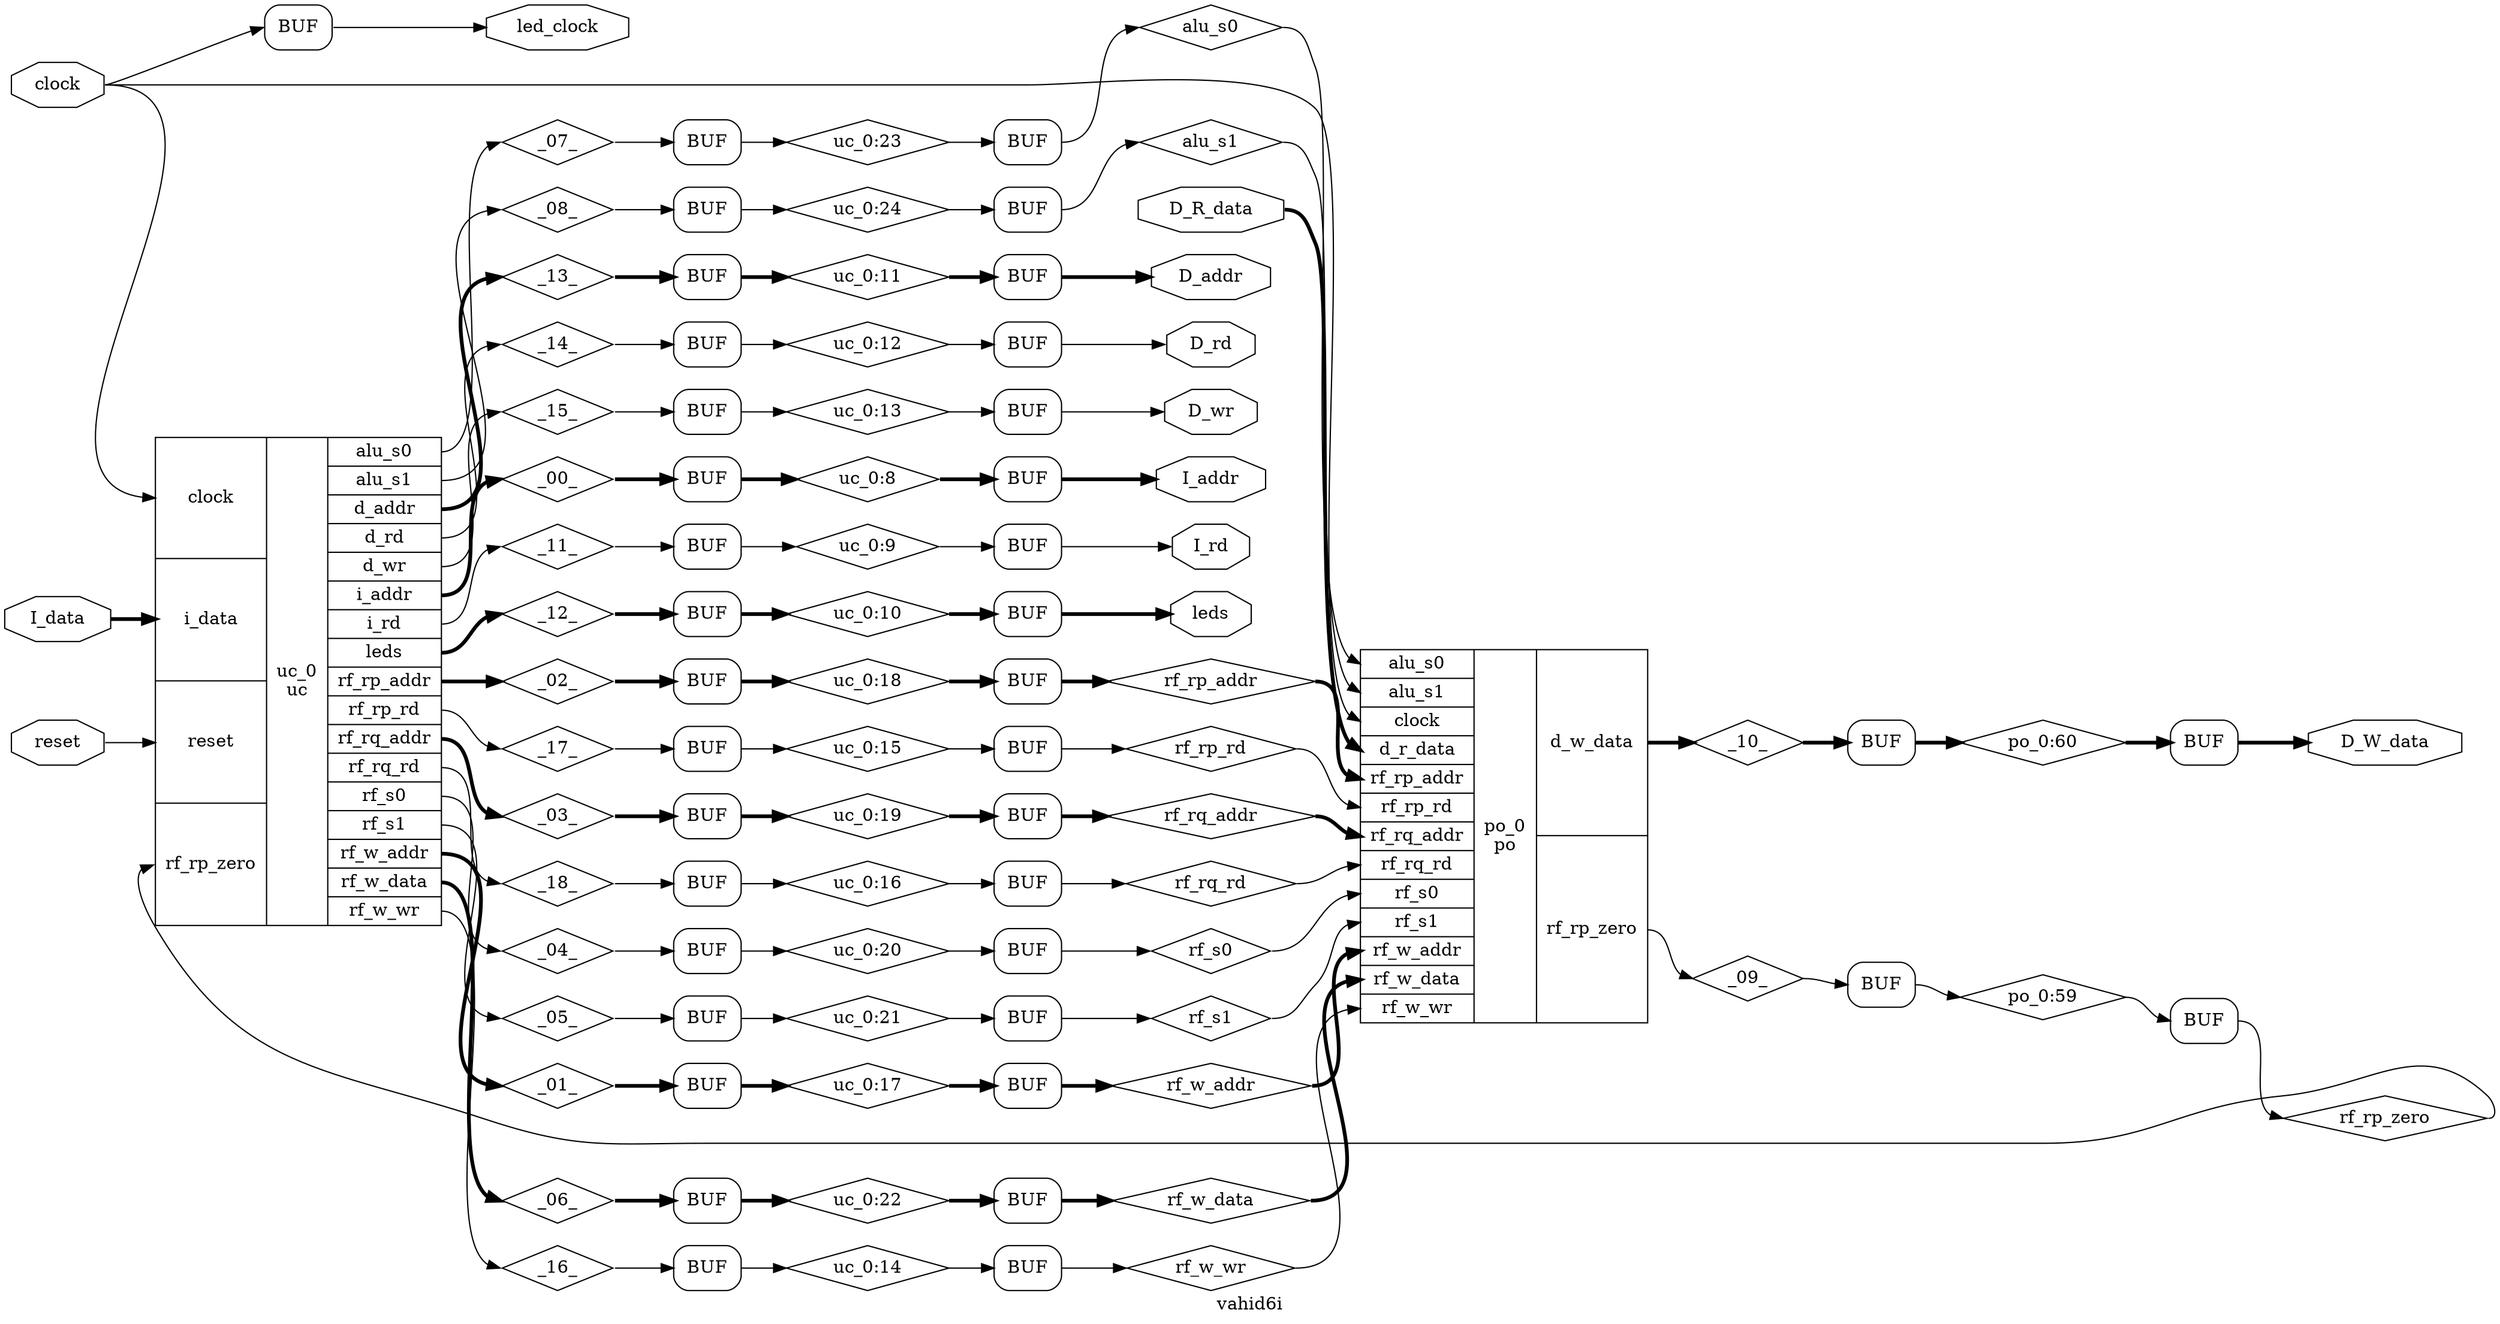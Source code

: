 digraph "vahid6i" {
label="vahid6i";
rankdir="LR";
remincross=true;
n1 [ shape=diamond, label="uc_0:9", color="black", fontcolor="black" ];
n2 [ shape=diamond, label="uc_0:8", color="black", fontcolor="black" ];
n3 [ shape=diamond, label="uc_0:24", color="black", fontcolor="black" ];
n4 [ shape=diamond, label="uc_0:23", color="black", fontcolor="black" ];
n5 [ shape=diamond, label="uc_0:22", color="black", fontcolor="black" ];
n6 [ shape=diamond, label="uc_0:21", color="black", fontcolor="black" ];
n7 [ shape=diamond, label="uc_0:20", color="black", fontcolor="black" ];
n8 [ shape=diamond, label="uc_0:19", color="black", fontcolor="black" ];
n9 [ shape=diamond, label="uc_0:18", color="black", fontcolor="black" ];
n10 [ shape=diamond, label="uc_0:17", color="black", fontcolor="black" ];
n11 [ shape=diamond, label="uc_0:16", color="black", fontcolor="black" ];
n12 [ shape=diamond, label="uc_0:15", color="black", fontcolor="black" ];
n13 [ shape=diamond, label="uc_0:14", color="black", fontcolor="black" ];
n14 [ shape=diamond, label="uc_0:13", color="black", fontcolor="black" ];
n15 [ shape=diamond, label="uc_0:12", color="black", fontcolor="black" ];
n16 [ shape=diamond, label="uc_0:11", color="black", fontcolor="black" ];
n17 [ shape=diamond, label="uc_0:10", color="black", fontcolor="black" ];
n18 [ shape=diamond, label="rf_w_wr", color="black", fontcolor="black" ];
n19 [ shape=diamond, label="rf_w_data", color="black", fontcolor="black" ];
n20 [ shape=diamond, label="rf_w_addr", color="black", fontcolor="black" ];
n21 [ shape=diamond, label="rf_s1", color="black", fontcolor="black" ];
n22 [ shape=diamond, label="rf_s0", color="black", fontcolor="black" ];
n23 [ shape=diamond, label="rf_rq_rd", color="black", fontcolor="black" ];
n24 [ shape=diamond, label="rf_rq_addr", color="black", fontcolor="black" ];
n25 [ shape=diamond, label="rf_rp_zero", color="black", fontcolor="black" ];
n26 [ shape=diamond, label="rf_rp_rd", color="black", fontcolor="black" ];
n27 [ shape=diamond, label="rf_rp_addr", color="black", fontcolor="black" ];
n28 [ shape=octagon, label="reset", color="black", fontcolor="black" ];
n29 [ shape=diamond, label="po_0:60", color="black", fontcolor="black" ];
n30 [ shape=diamond, label="po_0:59", color="black", fontcolor="black" ];
n31 [ shape=octagon, label="leds", color="black", fontcolor="black" ];
n32 [ shape=octagon, label="led_clock", color="black", fontcolor="black" ];
n33 [ shape=octagon, label="clock", color="black", fontcolor="black" ];
n34 [ shape=diamond, label="alu_s1", color="black", fontcolor="black" ];
n35 [ shape=diamond, label="alu_s0", color="black", fontcolor="black" ];
n36 [ shape=octagon, label="I_rd", color="black", fontcolor="black" ];
n37 [ shape=octagon, label="I_data", color="black", fontcolor="black" ];
n38 [ shape=octagon, label="I_addr", color="black", fontcolor="black" ];
n39 [ shape=octagon, label="D_wr", color="black", fontcolor="black" ];
n40 [ shape=octagon, label="D_rd", color="black", fontcolor="black" ];
n41 [ shape=octagon, label="D_addr", color="black", fontcolor="black" ];
n42 [ shape=octagon, label="D_W_data", color="black", fontcolor="black" ];
n43 [ shape=octagon, label="D_R_data", color="black", fontcolor="black" ];
n44 [ shape=diamond, label="_18_", color="black", fontcolor="black" ];
n45 [ shape=diamond, label="_17_", color="black", fontcolor="black" ];
n46 [ shape=diamond, label="_16_", color="black", fontcolor="black" ];
n47 [ shape=diamond, label="_15_", color="black", fontcolor="black" ];
n48 [ shape=diamond, label="_14_", color="black", fontcolor="black" ];
n49 [ shape=diamond, label="_13_", color="black", fontcolor="black" ];
n50 [ shape=diamond, label="_12_", color="black", fontcolor="black" ];
n51 [ shape=diamond, label="_11_", color="black", fontcolor="black" ];
n52 [ shape=diamond, label="_10_", color="black", fontcolor="black" ];
n53 [ shape=diamond, label="_09_", color="black", fontcolor="black" ];
n54 [ shape=diamond, label="_08_", color="black", fontcolor="black" ];
n55 [ shape=diamond, label="_07_", color="black", fontcolor="black" ];
n56 [ shape=diamond, label="_06_", color="black", fontcolor="black" ];
n57 [ shape=diamond, label="_05_", color="black", fontcolor="black" ];
n58 [ shape=diamond, label="_04_", color="black", fontcolor="black" ];
n59 [ shape=diamond, label="_03_", color="black", fontcolor="black" ];
n60 [ shape=diamond, label="_02_", color="black", fontcolor="black" ];
n61 [ shape=diamond, label="_01_", color="black", fontcolor="black" ];
n62 [ shape=diamond, label="_00_", color="black", fontcolor="black" ];
c69 [ shape=record, label="{{<p33> clock|<p63> i_data|<p28> reset|<p25> rf_rp_zero}|uc_0\nuc|{<p35> alu_s0|<p34> alu_s1|<p64> d_addr|<p65> d_rd|<p66> d_wr|<p67> i_addr|<p68> i_rd|<p31> leds|<p27> rf_rp_addr|<p26> rf_rp_rd|<p24> rf_rq_addr|<p23> rf_rq_rd|<p22> rf_s0|<p21> rf_s1|<p20> rf_w_addr|<p19> rf_w_data|<p18> rf_w_wr}}" ];
c72 [ shape=record, label="{{<p35> alu_s0|<p34> alu_s1|<p33> clock|<p70> d_r_data|<p27> rf_rp_addr|<p26> rf_rp_rd|<p24> rf_rq_addr|<p23> rf_rq_rd|<p22> rf_s0|<p21> rf_s1|<p20> rf_w_addr|<p19> rf_w_data|<p18> rf_w_wr}|po_0\npo|{<p71> d_w_data|<p25> rf_rp_zero}}" ];
x0 [shape=box, style=rounded, label="BUF"];
x1 [shape=box, style=rounded, label="BUF"];
x2 [shape=box, style=rounded, label="BUF"];
x3 [shape=box, style=rounded, label="BUF"];
x4 [shape=box, style=rounded, label="BUF"];
x5 [shape=box, style=rounded, label="BUF"];
x6 [shape=box, style=rounded, label="BUF"];
x7 [shape=box, style=rounded, label="BUF"];
x8 [shape=box, style=rounded, label="BUF"];
x9 [shape=box, style=rounded, label="BUF"];
x10 [shape=box, style=rounded, label="BUF"];
x11 [shape=box, style=rounded, label="BUF"];
x12 [shape=box, style=rounded, label="BUF"];
x13 [shape=box, style=rounded, label="BUF"];
x14 [shape=box, style=rounded, label="BUF"];
x15 [shape=box, style=rounded, label="BUF"];
x16 [shape=box, style=rounded, label="BUF"];
x17 [shape=box, style=rounded, label="BUF"];
x18 [shape=box, style=rounded, label="BUF"];
x19 [shape=box, style=rounded, label="BUF"];
x20 [shape=box, style=rounded, label="BUF"];
x21 [shape=box, style=rounded, label="BUF"];
x22 [shape=box, style=rounded, label="BUF"];
x23 [shape=box, style=rounded, label="BUF"];
x24 [shape=box, style=rounded, label="BUF"];
x25 [shape=box, style=rounded, label="BUF"];
x26 [shape=box, style=rounded, label="BUF"];
x27 [shape=box, style=rounded, label="BUF"];
x28 [shape=box, style=rounded, label="BUF"];
x29 [shape=box, style=rounded, label="BUF"];
x30 [shape=box, style=rounded, label="BUF"];
x31 [shape=box, style=rounded, label="BUF"];
x32 [shape=box, style=rounded, label="BUF"];
x33 [shape=box, style=rounded, label="BUF"];
x34 [shape=box, style=rounded, label="BUF"];
x35 [shape=box, style=rounded, label="BUF"];
x36 [shape=box, style=rounded, label="BUF"];
x37 [shape=box, style=rounded, label="BUF"];
x38 [shape=box, style=rounded, label="BUF"];
x13:e:e -> n1:w [color="black", label=""];
n1:e -> x37:w:w [color="black", label=""];
x21:e:e -> n10:w [color="black", style="setlinewidth(3)", label=""];
n10:e -> x3:w:w [color="black", style="setlinewidth(3)", label=""];
x20:e:e -> n11:w [color="black", label=""];
n11:e -> x2:w:w [color="black", label=""];
x19:e:e -> n12:w [color="black", label=""];
n12:e -> x1:w:w [color="black", label=""];
x18:e:e -> n13:w [color="black", label=""];
n13:e -> x0:w:w [color="black", label=""];
x17:e:e -> n14:w [color="black", label=""];
n14:e -> x35:w:w [color="black", label=""];
x16:e:e -> n15:w [color="black", label=""];
n15:e -> x34:w:w [color="black", label=""];
x15:e:e -> n16:w [color="black", style="setlinewidth(3)", label=""];
n16:e -> x33:w:w [color="black", style="setlinewidth(3)", label=""];
x14:e:e -> n17:w [color="black", style="setlinewidth(3)", label=""];
n17:e -> x32:w:w [color="black", style="setlinewidth(3)", label=""];
x0:e:e -> n18:w [color="black", label=""];
n18:e -> c72:p18:w [color="black", label=""];
x9:e:e -> n19:w [color="black", style="setlinewidth(3)", label=""];
n19:e -> c72:p19:w [color="black", style="setlinewidth(3)", label=""];
x12:e:e -> n2:w [color="black", style="setlinewidth(3)", label=""];
n2:e -> x38:w:w [color="black", style="setlinewidth(3)", label=""];
x3:e:e -> n20:w [color="black", style="setlinewidth(3)", label=""];
n20:e -> c72:p20:w [color="black", style="setlinewidth(3)", label=""];
x8:e:e -> n21:w [color="black", label=""];
n21:e -> c72:p21:w [color="black", label=""];
x7:e:e -> n22:w [color="black", label=""];
n22:e -> c72:p22:w [color="black", label=""];
x2:e:e -> n23:w [color="black", label=""];
n23:e -> c72:p23:w [color="black", label=""];
x5:e:e -> n24:w [color="black", style="setlinewidth(3)", label=""];
n24:e -> c72:p24:w [color="black", style="setlinewidth(3)", label=""];
x6:e:e -> n25:w [color="black", label=""];
n25:e -> c69:p25:w [color="black", label=""];
x1:e:e -> n26:w [color="black", label=""];
n26:e -> c72:p26:w [color="black", label=""];
x4:e:e -> n27:w [color="black", style="setlinewidth(3)", label=""];
n27:e -> c72:p27:w [color="black", style="setlinewidth(3)", label=""];
n28:e -> c69:p28:w [color="black", label=""];
x30:e:e -> n29:w [color="black", style="setlinewidth(3)", label=""];
n29:e -> x36:w:w [color="black", style="setlinewidth(3)", label=""];
x28:e:e -> n3:w [color="black", label=""];
n3:e -> x11:w:w [color="black", label=""];
x29:e:e -> n30:w [color="black", label=""];
n30:e -> x6:w:w [color="black", label=""];
x32:e:e -> n31:w [color="black", style="setlinewidth(3)", label=""];
x31:e:e -> n32:w [color="black", label=""];
n33:e -> c69:p33:w [color="black", label=""];
n33:e -> c72:p33:w [color="black", label=""];
n33:e -> x31:w:w [color="black", label=""];
x11:e:e -> n34:w [color="black", label=""];
n34:e -> c72:p34:w [color="black", label=""];
x10:e:e -> n35:w [color="black", label=""];
n35:e -> c72:p35:w [color="black", label=""];
x37:e:e -> n36:w [color="black", label=""];
n37:e -> c69:p63:w [color="black", style="setlinewidth(3)", label=""];
x38:e:e -> n38:w [color="black", style="setlinewidth(3)", label=""];
x35:e:e -> n39:w [color="black", label=""];
x27:e:e -> n4:w [color="black", label=""];
n4:e -> x10:w:w [color="black", label=""];
x34:e:e -> n40:w [color="black", label=""];
x33:e:e -> n41:w [color="black", style="setlinewidth(3)", label=""];
x36:e:e -> n42:w [color="black", style="setlinewidth(3)", label=""];
n43:e -> c72:p70:w [color="black", style="setlinewidth(3)", label=""];
c69:p23:e -> n44:w [color="black", label=""];
n44:e -> x20:w:w [color="black", label=""];
c69:p26:e -> n45:w [color="black", label=""];
n45:e -> x19:w:w [color="black", label=""];
c69:p18:e -> n46:w [color="black", label=""];
n46:e -> x18:w:w [color="black", label=""];
c69:p66:e -> n47:w [color="black", label=""];
n47:e -> x17:w:w [color="black", label=""];
c69:p65:e -> n48:w [color="black", label=""];
n48:e -> x16:w:w [color="black", label=""];
c69:p64:e -> n49:w [color="black", style="setlinewidth(3)", label=""];
n49:e -> x15:w:w [color="black", style="setlinewidth(3)", label=""];
x26:e:e -> n5:w [color="black", style="setlinewidth(3)", label=""];
n5:e -> x9:w:w [color="black", style="setlinewidth(3)", label=""];
c69:p31:e -> n50:w [color="black", style="setlinewidth(3)", label=""];
n50:e -> x14:w:w [color="black", style="setlinewidth(3)", label=""];
c69:p68:e -> n51:w [color="black", label=""];
n51:e -> x13:w:w [color="black", label=""];
c72:p71:e -> n52:w [color="black", style="setlinewidth(3)", label=""];
n52:e -> x30:w:w [color="black", style="setlinewidth(3)", label=""];
c72:p25:e -> n53:w [color="black", label=""];
n53:e -> x29:w:w [color="black", label=""];
c69:p34:e -> n54:w [color="black", label=""];
n54:e -> x28:w:w [color="black", label=""];
c69:p35:e -> n55:w [color="black", label=""];
n55:e -> x27:w:w [color="black", label=""];
c69:p19:e -> n56:w [color="black", style="setlinewidth(3)", label=""];
n56:e -> x26:w:w [color="black", style="setlinewidth(3)", label=""];
c69:p21:e -> n57:w [color="black", label=""];
n57:e -> x25:w:w [color="black", label=""];
c69:p22:e -> n58:w [color="black", label=""];
n58:e -> x24:w:w [color="black", label=""];
c69:p24:e -> n59:w [color="black", style="setlinewidth(3)", label=""];
n59:e -> x23:w:w [color="black", style="setlinewidth(3)", label=""];
x25:e:e -> n6:w [color="black", label=""];
n6:e -> x8:w:w [color="black", label=""];
c69:p27:e -> n60:w [color="black", style="setlinewidth(3)", label=""];
n60:e -> x22:w:w [color="black", style="setlinewidth(3)", label=""];
c69:p20:e -> n61:w [color="black", style="setlinewidth(3)", label=""];
n61:e -> x21:w:w [color="black", style="setlinewidth(3)", label=""];
c69:p67:e -> n62:w [color="black", style="setlinewidth(3)", label=""];
n62:e -> x12:w:w [color="black", style="setlinewidth(3)", label=""];
x24:e:e -> n7:w [color="black", label=""];
n7:e -> x7:w:w [color="black", label=""];
x23:e:e -> n8:w [color="black", style="setlinewidth(3)", label=""];
n8:e -> x5:w:w [color="black", style="setlinewidth(3)", label=""];
x22:e:e -> n9:w [color="black", style="setlinewidth(3)", label=""];
n9:e -> x4:w:w [color="black", style="setlinewidth(3)", label=""];
}
